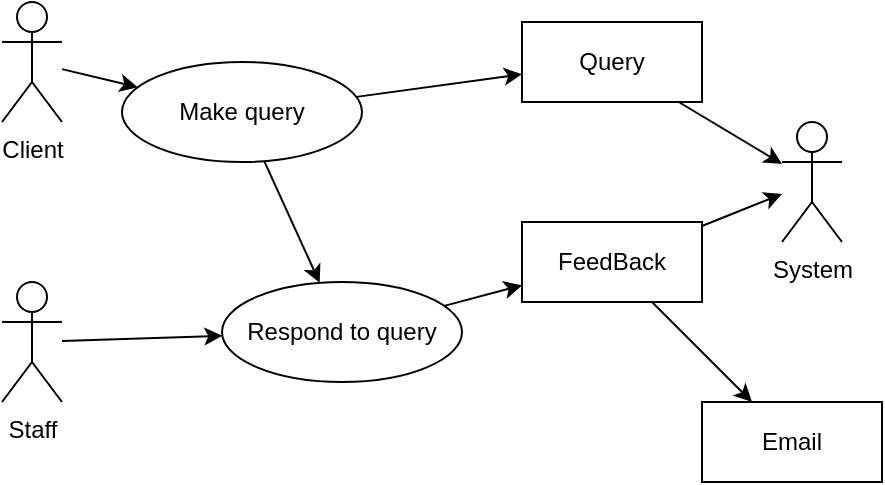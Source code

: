 <mxfile>
    <diagram id="mb01tWxH0axnB3BCsc23" name="Page-1">
        <mxGraphModel dx="574" dy="972" grid="1" gridSize="10" guides="1" tooltips="1" connect="1" arrows="1" fold="1" page="1" pageScale="1" pageWidth="850" pageHeight="1100" math="0" shadow="0">
            <root>
                <mxCell id="0"/>
                <mxCell id="1" parent="0"/>
                <mxCell id="14" style="edgeStyle=none;html=1;" edge="1" parent="1" source="2" target="13">
                    <mxGeometry relative="1" as="geometry"/>
                </mxCell>
                <mxCell id="2" value="Client" style="shape=umlActor;html=1;verticalLabelPosition=bottom;verticalAlign=top;align=center;" vertex="1" parent="1">
                    <mxGeometry x="220" y="340" width="30" height="60" as="geometry"/>
                </mxCell>
                <mxCell id="18" style="edgeStyle=none;html=1;" edge="1" parent="1" source="3" target="16">
                    <mxGeometry relative="1" as="geometry"/>
                </mxCell>
                <mxCell id="3" value="Staff" style="shape=umlActor;html=1;verticalLabelPosition=bottom;verticalAlign=top;align=center;" vertex="1" parent="1">
                    <mxGeometry x="220" y="480" width="30" height="60" as="geometry"/>
                </mxCell>
                <mxCell id="4" value="System" style="shape=umlActor;html=1;verticalLabelPosition=bottom;verticalAlign=top;align=center;" vertex="1" parent="1">
                    <mxGeometry x="610" y="400" width="30" height="60" as="geometry"/>
                </mxCell>
                <mxCell id="10" style="edgeStyle=none;html=1;" edge="1" parent="1" source="6" target="4">
                    <mxGeometry relative="1" as="geometry"/>
                </mxCell>
                <mxCell id="6" value="Query" style="whiteSpace=wrap;html=1;" vertex="1" parent="1">
                    <mxGeometry x="480" y="350" width="90" height="40" as="geometry"/>
                </mxCell>
                <mxCell id="11" style="edgeStyle=none;html=1;" edge="1" parent="1" source="7" target="4">
                    <mxGeometry relative="1" as="geometry"/>
                </mxCell>
                <mxCell id="12" style="edgeStyle=none;html=1;" edge="1" parent="1" source="7" target="9">
                    <mxGeometry relative="1" as="geometry"/>
                </mxCell>
                <mxCell id="7" value="FeedBack" style="whiteSpace=wrap;html=1;" vertex="1" parent="1">
                    <mxGeometry x="480" y="450" width="90" height="40" as="geometry"/>
                </mxCell>
                <mxCell id="9" value="Email" style="whiteSpace=wrap;html=1;" vertex="1" parent="1">
                    <mxGeometry x="570" y="540" width="90" height="40" as="geometry"/>
                </mxCell>
                <mxCell id="15" style="edgeStyle=none;html=1;" edge="1" parent="1" source="13" target="6">
                    <mxGeometry relative="1" as="geometry"/>
                </mxCell>
                <mxCell id="17" style="edgeStyle=none;html=1;" edge="1" parent="1" source="13" target="16">
                    <mxGeometry relative="1" as="geometry"/>
                </mxCell>
                <mxCell id="13" value="Make query" style="ellipse;whiteSpace=wrap;html=1;" vertex="1" parent="1">
                    <mxGeometry x="280" y="370" width="120" height="50" as="geometry"/>
                </mxCell>
                <mxCell id="19" style="edgeStyle=none;html=1;" edge="1" parent="1" source="16" target="7">
                    <mxGeometry relative="1" as="geometry"/>
                </mxCell>
                <mxCell id="16" value="Respond to query" style="ellipse;whiteSpace=wrap;html=1;" vertex="1" parent="1">
                    <mxGeometry x="330" y="480" width="120" height="50" as="geometry"/>
                </mxCell>
            </root>
        </mxGraphModel>
    </diagram>
</mxfile>